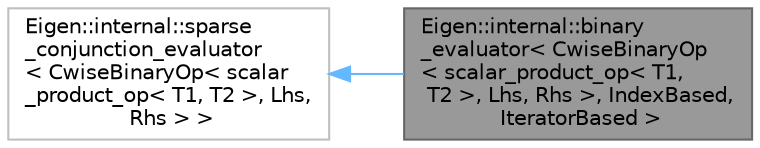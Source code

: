 digraph "Eigen::internal::binary_evaluator&lt; CwiseBinaryOp&lt; scalar_product_op&lt; T1, T2 &gt;, Lhs, Rhs &gt;, IndexBased, IteratorBased &gt;"
{
 // LATEX_PDF_SIZE
  bgcolor="transparent";
  edge [fontname=Helvetica,fontsize=10,labelfontname=Helvetica,labelfontsize=10];
  node [fontname=Helvetica,fontsize=10,shape=box,height=0.2,width=0.4];
  rankdir="LR";
  Node1 [id="Node000001",label="Eigen::internal::binary\l_evaluator\< CwiseBinaryOp\l\< scalar_product_op\< T1,\l T2 \>, Lhs, Rhs \>, IndexBased,\l IteratorBased \>",height=0.2,width=0.4,color="gray40", fillcolor="grey60", style="filled", fontcolor="black",tooltip=" "];
  Node2 -> Node1 [id="edge2_Node000001_Node000002",dir="back",color="steelblue1",style="solid",tooltip=" "];
  Node2 [id="Node000002",label="Eigen::internal::sparse\l_conjunction_evaluator\l\< CwiseBinaryOp\< scalar\l_product_op\< T1, T2 \>, Lhs,\l Rhs \> \>",height=0.2,width=0.4,color="grey75", fillcolor="white", style="filled",URL="$structEigen_1_1internal_1_1sparse__conjunction__evaluator.html",tooltip=" "];
}
